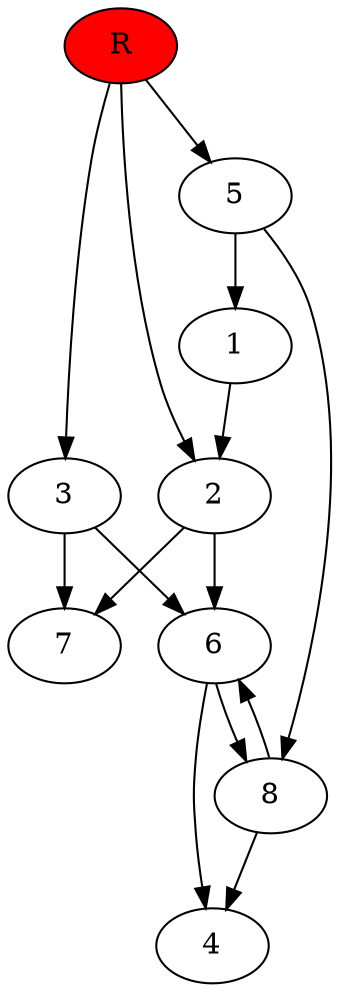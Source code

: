 digraph prb18816 {
	1
	2
	3
	4
	5
	6
	7
	8
	R [fillcolor="#ff0000" style=filled]
	1 -> 2
	2 -> 6
	2 -> 7
	3 -> 6
	3 -> 7
	5 -> 1
	5 -> 8
	6 -> 4
	6 -> 8
	8 -> 4
	8 -> 6
	R -> 2
	R -> 3
	R -> 5
}
